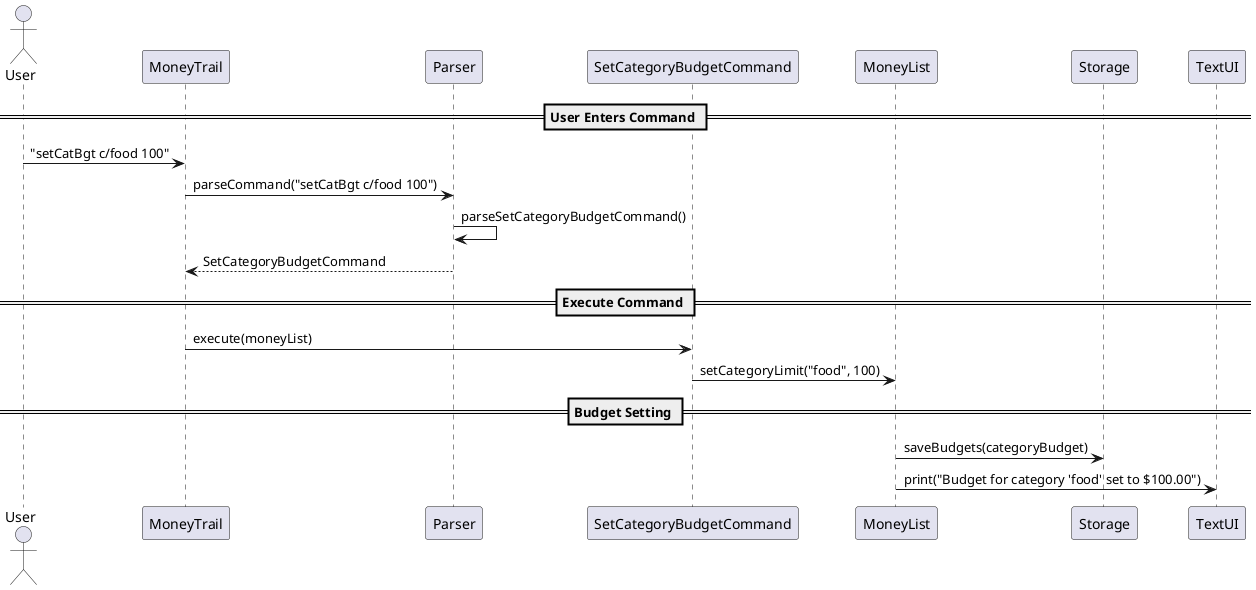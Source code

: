 @startuml
actor User
participant MoneyTrail
participant Parser
participant SetCategoryBudgetCommand
participant MoneyList
participant Storage
participant TextUI

== User Enters Command ==
User -> MoneyTrail : "setCatBgt c/food 100"
MoneyTrail -> Parser : parseCommand("setCatBgt c/food 100")
Parser -> Parser : parseSetCategoryBudgetCommand()
Parser --> MoneyTrail : SetCategoryBudgetCommand

== Execute Command ==
MoneyTrail -> SetCategoryBudgetCommand : execute(moneyList)
SetCategoryBudgetCommand -> MoneyList : setCategoryLimit("food", 100)

== Budget Setting ==
MoneyList -> Storage : saveBudgets(categoryBudget)
MoneyList -> TextUI : print("Budget for category 'food' set to $100.00")

@enduml
